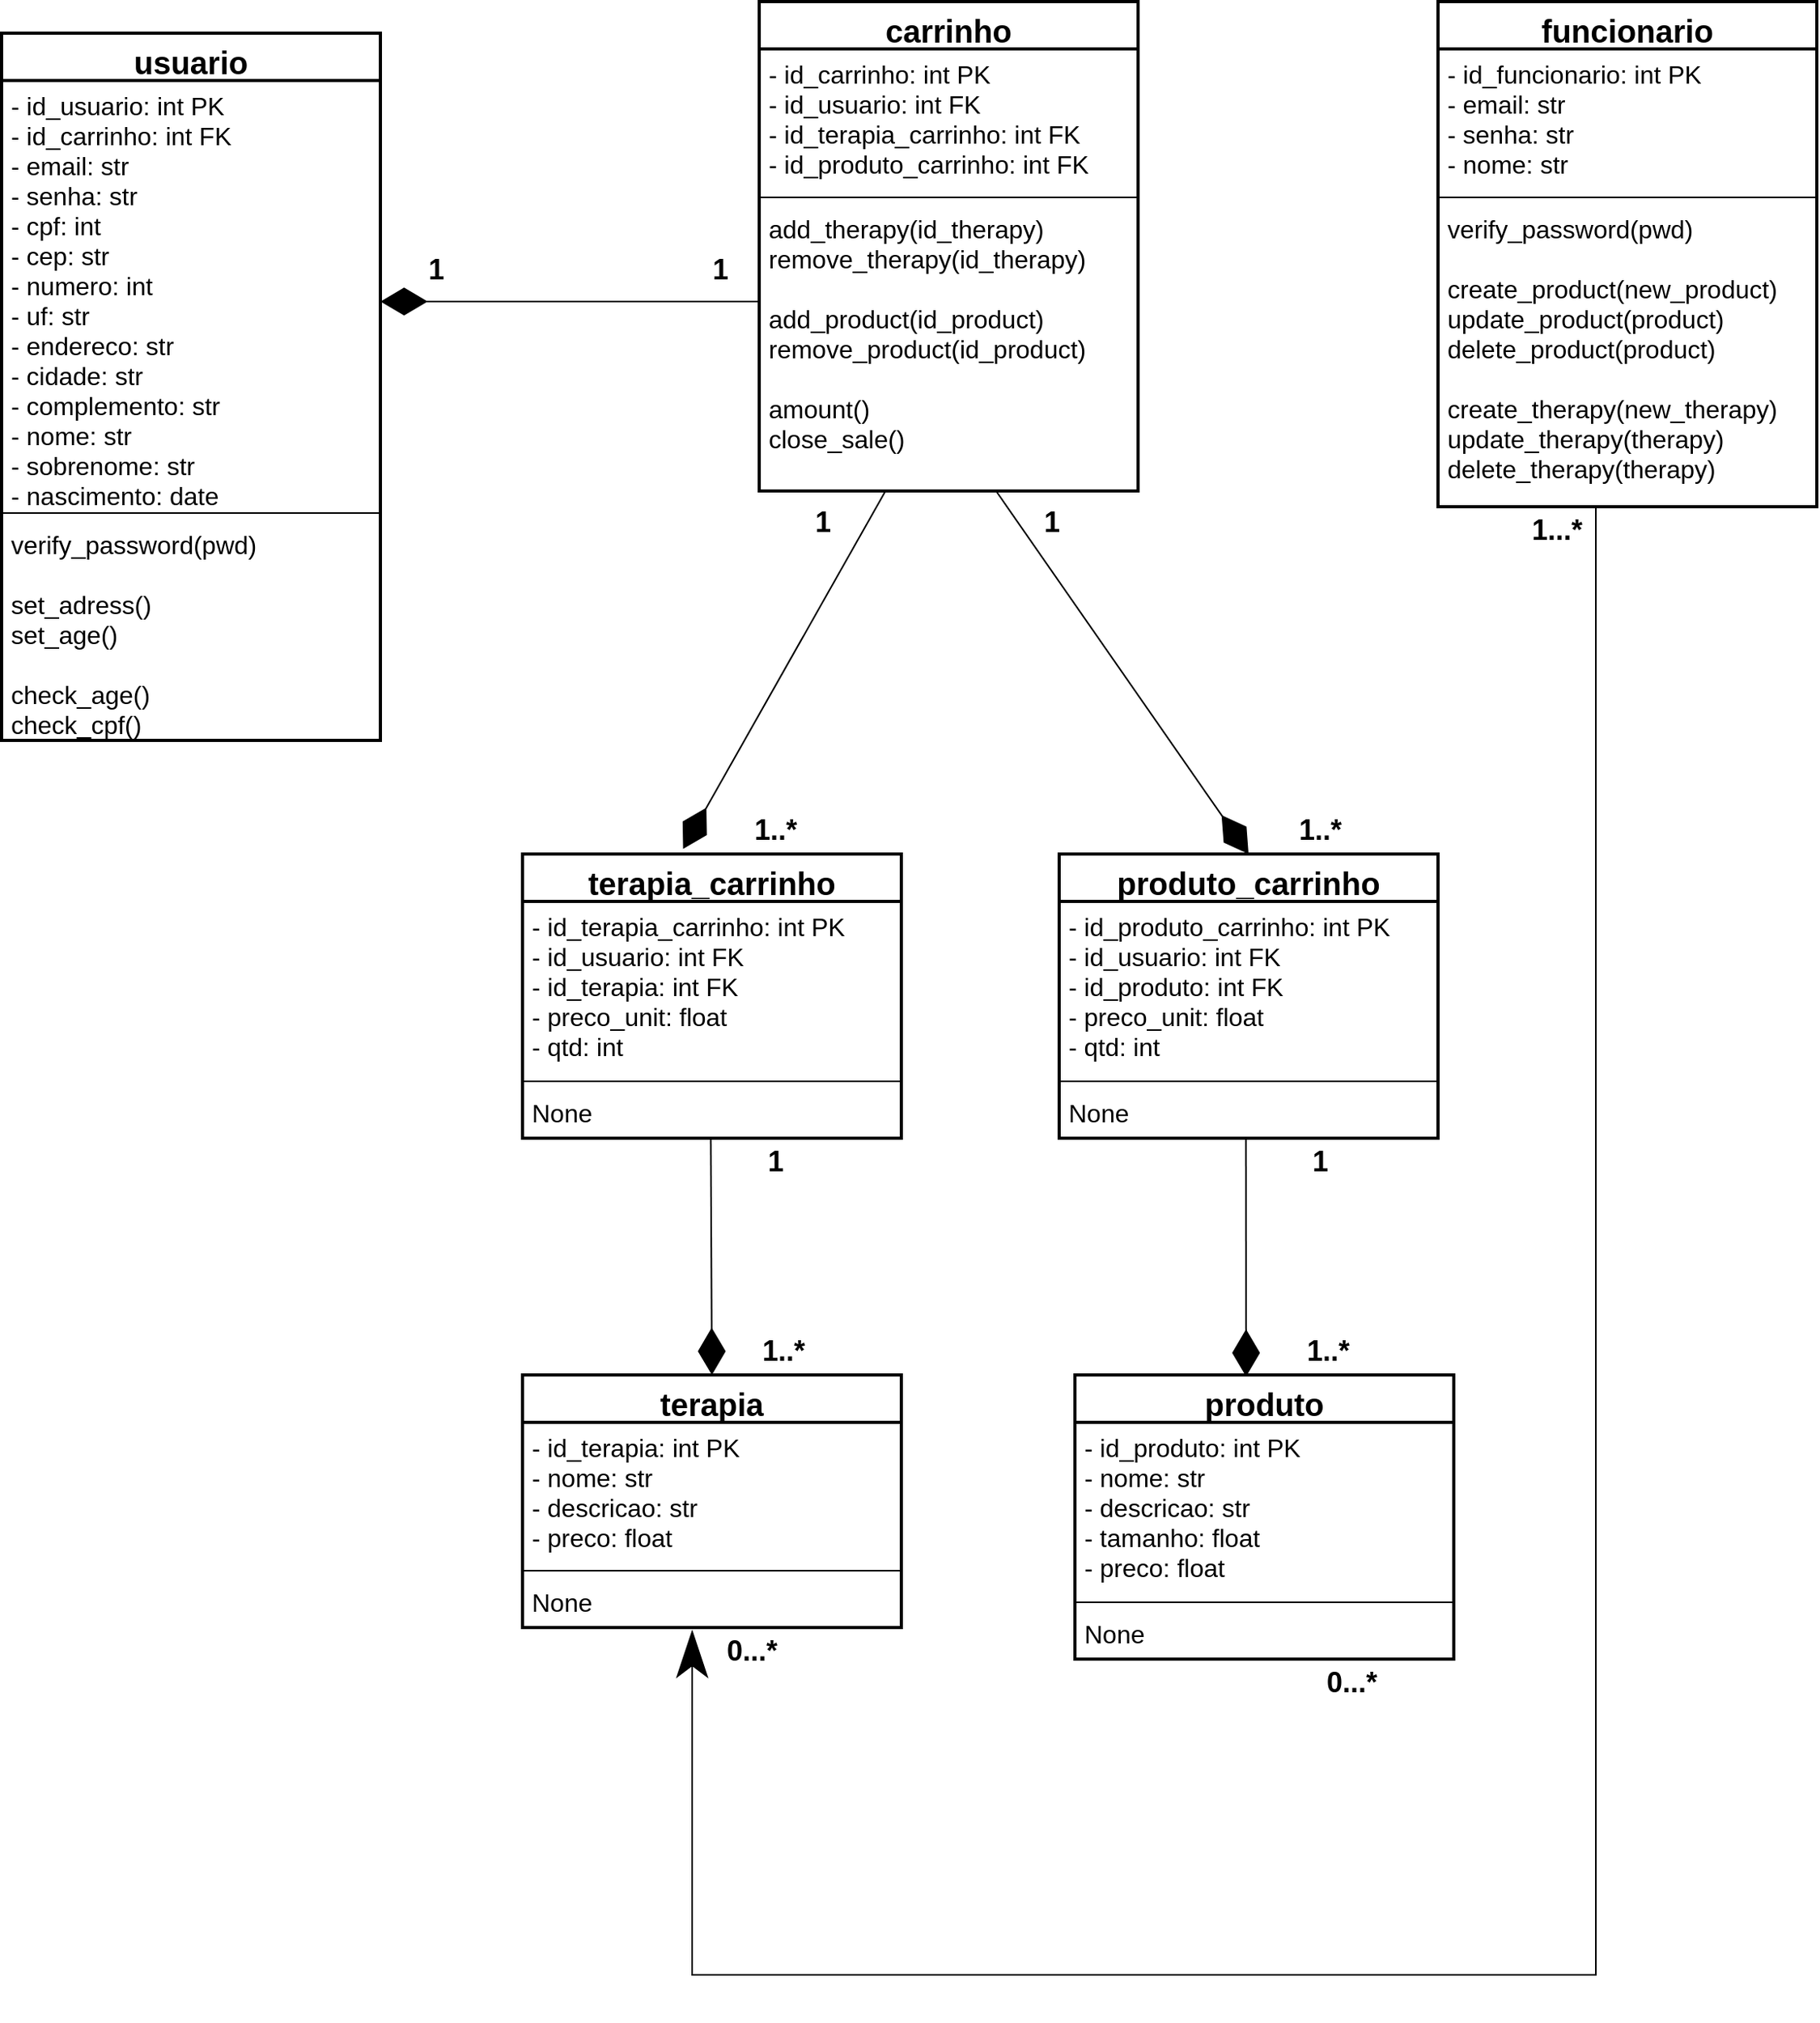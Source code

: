 <mxfile version="15.4.0" type="device"><diagram id="M43yr4Bylxm6SLU-yvdH" name="Page-1"><mxGraphModel dx="1590" dy="1916" grid="1" gridSize="10" guides="1" tooltips="1" connect="1" arrows="1" fold="1" page="1" pageScale="1" pageWidth="850" pageHeight="1100" math="0" shadow="0"><root><mxCell id="0"/><mxCell id="1" parent="0"/><mxCell id="YFUlvEDpxQ-Rd0WOlQIQ-1" value="usuario" style="swimlane;fontStyle=1;align=center;verticalAlign=top;childLayout=stackLayout;horizontal=1;startSize=30;horizontalStack=0;resizeParent=1;resizeParentMax=0;resizeLast=0;collapsible=1;marginBottom=0;strokeWidth=2;fontSize=20;" parent="1" vertex="1"><mxGeometry x="50" y="-870" width="240" height="448" as="geometry"/></mxCell><mxCell id="YFUlvEDpxQ-Rd0WOlQIQ-2" value="- id_usuario: int PK&#10;- id_carrinho: int FK&#10;- email: str&#10;- senha: str&#10;- cpf: int&#10;- cep: str&#10;- numero: int&#10;- uf: str&#10;- endereco: str&#10;- cidade: str&#10;- complemento: str&#10;- nome: str&#10;- sobrenome: str&#10;- nascimento: date&#10;- idade: int" style="text;strokeColor=none;fillColor=none;align=left;verticalAlign=top;spacingLeft=4;spacingRight=4;overflow=hidden;rotatable=0;points=[[0,0.5],[1,0.5]];portConstraint=eastwest;fontSize=16;" parent="YFUlvEDpxQ-Rd0WOlQIQ-1" vertex="1"><mxGeometry y="30" width="240" height="270" as="geometry"/></mxCell><mxCell id="YFUlvEDpxQ-Rd0WOlQIQ-3" value="" style="line;strokeWidth=1;fillColor=none;align=left;verticalAlign=middle;spacingTop=-1;spacingLeft=3;spacingRight=3;rotatable=0;labelPosition=right;points=[];portConstraint=eastwest;" parent="YFUlvEDpxQ-Rd0WOlQIQ-1" vertex="1"><mxGeometry y="300" width="240" height="8" as="geometry"/></mxCell><mxCell id="YFUlvEDpxQ-Rd0WOlQIQ-4" value="verify_password(pwd)&#10;&#10;set_adress()&#10;set_age()&#10;&#10;check_age()&#10;check_cpf()" style="text;strokeColor=none;fillColor=none;align=left;verticalAlign=top;spacingLeft=4;spacingRight=4;overflow=hidden;rotatable=0;points=[[0,0.5],[1,0.5]];portConstraint=eastwest;fontSize=16;" parent="YFUlvEDpxQ-Rd0WOlQIQ-1" vertex="1"><mxGeometry y="308" width="240" height="140" as="geometry"/></mxCell><mxCell id="YFUlvEDpxQ-Rd0WOlQIQ-5" value="produto" style="swimlane;fontStyle=1;align=center;verticalAlign=top;childLayout=stackLayout;horizontal=1;startSize=30;horizontalStack=0;resizeParent=1;resizeParentMax=0;resizeLast=0;collapsible=1;marginBottom=0;strokeWidth=2;fontSize=20;" parent="1" vertex="1"><mxGeometry x="730" y="-20" width="240" height="180" as="geometry"/></mxCell><mxCell id="YFUlvEDpxQ-Rd0WOlQIQ-6" value="- id_produto: int PK&#10;- nome: str&#10;- descricao: str&#10;- tamanho: float&#10;- preco: float" style="text;strokeColor=none;fillColor=none;align=left;verticalAlign=top;spacingLeft=4;spacingRight=4;overflow=hidden;rotatable=0;points=[[0,0.5],[1,0.5]];portConstraint=eastwest;fontSize=16;" parent="YFUlvEDpxQ-Rd0WOlQIQ-5" vertex="1"><mxGeometry y="30" width="240" height="110" as="geometry"/></mxCell><mxCell id="YFUlvEDpxQ-Rd0WOlQIQ-7" value="" style="line;strokeWidth=1;fillColor=none;align=left;verticalAlign=middle;spacingTop=-1;spacingLeft=3;spacingRight=3;rotatable=0;labelPosition=right;points=[];portConstraint=eastwest;" parent="YFUlvEDpxQ-Rd0WOlQIQ-5" vertex="1"><mxGeometry y="140" width="240" height="8" as="geometry"/></mxCell><mxCell id="YFUlvEDpxQ-Rd0WOlQIQ-8" value="None" style="text;strokeColor=none;fillColor=none;align=left;verticalAlign=top;spacingLeft=4;spacingRight=4;overflow=hidden;rotatable=0;points=[[0,0.5],[1,0.5]];portConstraint=eastwest;fontSize=16;" parent="YFUlvEDpxQ-Rd0WOlQIQ-5" vertex="1"><mxGeometry y="148" width="240" height="32" as="geometry"/></mxCell><mxCell id="YFUlvEDpxQ-Rd0WOlQIQ-9" style="rounded=0;jumpSize=6;orthogonalLoop=1;jettySize=auto;html=1;entryX=0.5;entryY=0;entryDx=0;entryDy=0;fontSize=11;startArrow=none;startFill=0;endArrow=diamondThin;endFill=1;endSize=27;targetPerimeterSpacing=0;strokeColor=#000000;strokeWidth=1;verticalAlign=middle;sourcePerimeterSpacing=0;exitX=0.497;exitY=1;exitDx=0;exitDy=0;exitPerimeter=0;" parent="1" source="YFUlvEDpxQ-Rd0WOlQIQ-21" target="YFUlvEDpxQ-Rd0WOlQIQ-10" edge="1"><mxGeometry relative="1" as="geometry"><mxPoint x="500" y="-190" as="sourcePoint"/></mxGeometry></mxCell><mxCell id="YFUlvEDpxQ-Rd0WOlQIQ-10" value="terapia" style="swimlane;fontStyle=1;align=center;verticalAlign=top;childLayout=stackLayout;horizontal=1;startSize=30;horizontalStack=0;resizeParent=1;resizeParentMax=0;resizeLast=0;collapsible=1;marginBottom=0;strokeWidth=2;fontSize=20;" parent="1" vertex="1"><mxGeometry x="380" y="-20" width="240" height="160" as="geometry"/></mxCell><mxCell id="YFUlvEDpxQ-Rd0WOlQIQ-11" value="- id_terapia: int PK&#10;- nome: str&#10;- descricao: str&#10;- preco: float&#10;" style="text;strokeColor=none;fillColor=none;align=left;verticalAlign=top;spacingLeft=4;spacingRight=4;overflow=hidden;rotatable=0;points=[[0,0.5],[1,0.5]];portConstraint=eastwest;fontSize=16;" parent="YFUlvEDpxQ-Rd0WOlQIQ-10" vertex="1"><mxGeometry y="30" width="240" height="90" as="geometry"/></mxCell><mxCell id="YFUlvEDpxQ-Rd0WOlQIQ-12" value="" style="line;strokeWidth=1;fillColor=none;align=left;verticalAlign=middle;spacingTop=-1;spacingLeft=3;spacingRight=3;rotatable=0;labelPosition=right;points=[];portConstraint=eastwest;" parent="YFUlvEDpxQ-Rd0WOlQIQ-10" vertex="1"><mxGeometry y="120" width="240" height="8" as="geometry"/></mxCell><mxCell id="YFUlvEDpxQ-Rd0WOlQIQ-13" value="None" style="text;strokeColor=none;fillColor=none;align=left;verticalAlign=top;spacingLeft=4;spacingRight=4;overflow=hidden;rotatable=0;points=[[0,0.5],[1,0.5]];portConstraint=eastwest;fontSize=16;" parent="YFUlvEDpxQ-Rd0WOlQIQ-10" vertex="1"><mxGeometry y="128" width="240" height="32" as="geometry"/></mxCell><mxCell id="YFUlvEDpxQ-Rd0WOlQIQ-14" value="carrinho" style="swimlane;fontStyle=1;align=center;verticalAlign=top;childLayout=stackLayout;horizontal=1;startSize=30;horizontalStack=0;resizeParent=1;resizeParentMax=0;resizeLast=0;collapsible=1;marginBottom=0;strokeWidth=2;fontSize=20;" parent="1" vertex="1"><mxGeometry x="530" y="-890" width="240" height="310" as="geometry"><mxRectangle x="530" y="-890" width="110" height="30" as="alternateBounds"/></mxGeometry></mxCell><mxCell id="YFUlvEDpxQ-Rd0WOlQIQ-15" value="- id_carrinho: int PK&#10;- id_usuario: int FK&#10;- id_terapia_carrinho: int FK&#10;- id_produto_carrinho: int FK" style="text;strokeColor=none;fillColor=none;align=left;verticalAlign=top;spacingLeft=4;spacingRight=4;overflow=hidden;rotatable=0;points=[[0,0.5],[1,0.5]];portConstraint=eastwest;fontSize=16;" parent="YFUlvEDpxQ-Rd0WOlQIQ-14" vertex="1"><mxGeometry y="30" width="240" height="90" as="geometry"/></mxCell><mxCell id="YFUlvEDpxQ-Rd0WOlQIQ-16" value="" style="line;strokeWidth=1;fillColor=none;align=left;verticalAlign=middle;spacingTop=-1;spacingLeft=3;spacingRight=3;rotatable=0;labelPosition=right;points=[];portConstraint=eastwest;" parent="YFUlvEDpxQ-Rd0WOlQIQ-14" vertex="1"><mxGeometry y="120" width="240" height="8" as="geometry"/></mxCell><mxCell id="YFUlvEDpxQ-Rd0WOlQIQ-17" value="add_therapy(id_therapy)&#10;remove_therapy(id_therapy)&#10;&#10;add_product(id_product)&#10;remove_product(id_product)&#10;&#10;amount()&#10;close_sale()" style="text;strokeColor=none;fillColor=none;align=left;verticalAlign=top;spacingLeft=4;spacingRight=4;overflow=hidden;rotatable=0;points=[[0,0.5],[1,0.5]];portConstraint=eastwest;fontSize=16;" parent="YFUlvEDpxQ-Rd0WOlQIQ-14" vertex="1"><mxGeometry y="128" width="240" height="182" as="geometry"/></mxCell><mxCell id="YFUlvEDpxQ-Rd0WOlQIQ-18" value="terapia_carrinho" style="swimlane;fontStyle=1;align=center;verticalAlign=top;childLayout=stackLayout;horizontal=1;startSize=30;horizontalStack=0;resizeParent=1;resizeParentMax=0;resizeLast=0;collapsible=1;marginBottom=0;strokeWidth=2;fontSize=20;" parent="1" vertex="1"><mxGeometry x="380" y="-350" width="240" height="180" as="geometry"/></mxCell><mxCell id="YFUlvEDpxQ-Rd0WOlQIQ-19" value="- id_terapia_carrinho: int PK&#10;- id_usuario: int FK&#10;- id_terapia: int FK&#10;- preco_unit: float&#10;- qtd: int&#10;" style="text;strokeColor=none;fillColor=none;align=left;verticalAlign=top;spacingLeft=4;spacingRight=4;overflow=hidden;rotatable=0;points=[[0,0.5],[1,0.5]];portConstraint=eastwest;fontSize=16;" parent="YFUlvEDpxQ-Rd0WOlQIQ-18" vertex="1"><mxGeometry y="30" width="240" height="110" as="geometry"/></mxCell><mxCell id="YFUlvEDpxQ-Rd0WOlQIQ-20" value="" style="line;strokeWidth=1;fillColor=none;align=left;verticalAlign=middle;spacingTop=-1;spacingLeft=3;spacingRight=3;rotatable=0;labelPosition=right;points=[];portConstraint=eastwest;" parent="YFUlvEDpxQ-Rd0WOlQIQ-18" vertex="1"><mxGeometry y="140" width="240" height="8" as="geometry"/></mxCell><mxCell id="YFUlvEDpxQ-Rd0WOlQIQ-21" value="None" style="text;strokeColor=none;fillColor=none;align=left;verticalAlign=top;spacingLeft=4;spacingRight=4;overflow=hidden;rotatable=0;points=[[0,0.5],[1,0.5]];portConstraint=eastwest;fontSize=16;" parent="YFUlvEDpxQ-Rd0WOlQIQ-18" vertex="1"><mxGeometry y="148" width="240" height="32" as="geometry"/></mxCell><mxCell id="YFUlvEDpxQ-Rd0WOlQIQ-22" value="produto_carrinho" style="swimlane;fontStyle=1;align=center;verticalAlign=top;childLayout=stackLayout;horizontal=1;startSize=30;horizontalStack=0;resizeParent=1;resizeParentMax=0;resizeLast=0;collapsible=1;marginBottom=0;strokeWidth=2;fontSize=20;" parent="1" vertex="1"><mxGeometry x="720" y="-350" width="240" height="180" as="geometry"/></mxCell><mxCell id="YFUlvEDpxQ-Rd0WOlQIQ-23" value="- id_produto_carrinho: int PK&#10;- id_usuario: int FK&#10;- id_produto: int FK&#10;- preco_unit: float&#10;- qtd: int" style="text;strokeColor=none;fillColor=none;align=left;verticalAlign=top;spacingLeft=4;spacingRight=4;overflow=hidden;rotatable=0;points=[[0,0.5],[1,0.5]];portConstraint=eastwest;fontSize=16;" parent="YFUlvEDpxQ-Rd0WOlQIQ-22" vertex="1"><mxGeometry y="30" width="240" height="110" as="geometry"/></mxCell><mxCell id="YFUlvEDpxQ-Rd0WOlQIQ-24" value="" style="line;strokeWidth=1;fillColor=none;align=left;verticalAlign=middle;spacingTop=-1;spacingLeft=3;spacingRight=3;rotatable=0;labelPosition=right;points=[];portConstraint=eastwest;" parent="YFUlvEDpxQ-Rd0WOlQIQ-22" vertex="1"><mxGeometry y="140" width="240" height="8" as="geometry"/></mxCell><mxCell id="YFUlvEDpxQ-Rd0WOlQIQ-25" value="None" style="text;strokeColor=none;fillColor=none;align=left;verticalAlign=top;spacingLeft=4;spacingRight=4;overflow=hidden;rotatable=0;points=[[0,0.5],[1,0.5]];portConstraint=eastwest;fontSize=16;" parent="YFUlvEDpxQ-Rd0WOlQIQ-22" vertex="1"><mxGeometry y="148" width="240" height="32" as="geometry"/></mxCell><mxCell id="YFUlvEDpxQ-Rd0WOlQIQ-26" style="edgeStyle=orthogonalEdgeStyle;rounded=0;orthogonalLoop=1;jettySize=auto;html=1;exitX=0;exitY=0.5;exitDx=0;exitDy=0;endArrow=diamondThin;endFill=1;endSize=27;" parent="1" source="YFUlvEDpxQ-Rd0WOlQIQ-17" edge="1"><mxGeometry relative="1" as="geometry"><mxPoint x="290" y="-700" as="targetPoint"/><Array as="points"><mxPoint x="530" y="-700"/></Array></mxGeometry></mxCell><mxCell id="YFUlvEDpxQ-Rd0WOlQIQ-27" value="&lt;span&gt;&lt;font style=&quot;font-size: 18px&quot;&gt;1&lt;/font&gt;&lt;/span&gt;" style="text;html=1;align=center;verticalAlign=middle;resizable=0;points=[];autosize=1;strokeColor=none;fillColor=none;fontStyle=1" parent="1" vertex="1"><mxGeometry x="310" y="-730" width="30" height="20" as="geometry"/></mxCell><mxCell id="YFUlvEDpxQ-Rd0WOlQIQ-28" value="&lt;span&gt;&lt;font style=&quot;font-size: 18px&quot;&gt;1&lt;/font&gt;&lt;/span&gt;" style="text;html=1;align=center;verticalAlign=middle;resizable=0;points=[];autosize=1;strokeColor=none;fillColor=none;fontStyle=1" parent="1" vertex="1"><mxGeometry x="490" y="-730" width="30" height="20" as="geometry"/></mxCell><mxCell id="YFUlvEDpxQ-Rd0WOlQIQ-29" style="rounded=0;jumpSize=6;orthogonalLoop=1;jettySize=auto;html=1;entryX=0.408;entryY=0.006;entryDx=0;entryDy=0;fontSize=11;startArrow=none;startFill=0;endArrow=diamondThin;endFill=1;endSize=27;targetPerimeterSpacing=0;strokeColor=#000000;strokeWidth=1;verticalAlign=middle;sourcePerimeterSpacing=0;entryPerimeter=0;exitX=0.493;exitY=1;exitDx=0;exitDy=0;exitPerimeter=0;" parent="1" source="YFUlvEDpxQ-Rd0WOlQIQ-25" edge="1"><mxGeometry relative="1" as="geometry"><mxPoint x="841.58" y="-210" as="sourcePoint"/><mxPoint x="838.42" y="-19.04" as="targetPoint"/></mxGeometry></mxCell><mxCell id="YFUlvEDpxQ-Rd0WOlQIQ-30" style="rounded=0;jumpSize=6;orthogonalLoop=1;jettySize=auto;html=1;entryX=0.424;entryY=-0.018;entryDx=0;entryDy=0;fontSize=11;startArrow=none;startFill=0;endArrow=diamondThin;endFill=1;endSize=27;targetPerimeterSpacing=0;strokeColor=#000000;strokeWidth=1;verticalAlign=middle;sourcePerimeterSpacing=0;exitX=0.496;exitY=1.098;exitDx=0;exitDy=0;exitPerimeter=0;entryPerimeter=0;" parent="1" target="YFUlvEDpxQ-Rd0WOlQIQ-18" edge="1"><mxGeometry relative="1" as="geometry"><mxPoint x="610" y="-580.004" as="sourcePoint"/><mxPoint x="610.96" y="-393.14" as="targetPoint"/></mxGeometry></mxCell><mxCell id="YFUlvEDpxQ-Rd0WOlQIQ-31" style="rounded=0;jumpSize=6;orthogonalLoop=1;jettySize=auto;html=1;entryX=0.5;entryY=0;entryDx=0;entryDy=0;fontSize=11;startArrow=none;startFill=0;endArrow=diamondThin;endFill=1;endSize=27;targetPerimeterSpacing=0;strokeColor=#000000;strokeWidth=1;verticalAlign=middle;sourcePerimeterSpacing=0;exitX=0.496;exitY=1.098;exitDx=0;exitDy=0;exitPerimeter=0;" parent="1" target="YFUlvEDpxQ-Rd0WOlQIQ-22" edge="1"><mxGeometry relative="1" as="geometry"><mxPoint x="680" y="-580.004" as="sourcePoint"/><mxPoint x="680.96" y="-393.14" as="targetPoint"/></mxGeometry></mxCell><mxCell id="YFUlvEDpxQ-Rd0WOlQIQ-32" style="rounded=0;jumpSize=6;orthogonalLoop=1;jettySize=auto;html=1;fontSize=11;startArrow=none;startFill=0;endArrow=classicThin;endFill=1;endSize=27;targetPerimeterSpacing=0;strokeColor=#000000;strokeWidth=1;verticalAlign=middle;sourcePerimeterSpacing=0;exitX=0.496;exitY=1.098;exitDx=0;exitDy=0;exitPerimeter=0;edgeStyle=orthogonalEdgeStyle;entryX=0.448;entryY=1.054;entryDx=0;entryDy=0;entryPerimeter=0;" parent="1" target="YFUlvEDpxQ-Rd0WOlQIQ-13" edge="1"><mxGeometry relative="1" as="geometry"><mxPoint x="1050" y="-570.004" as="sourcePoint"/><mxPoint x="480" y="350" as="targetPoint"/><Array as="points"><mxPoint x="1060" y="-570"/><mxPoint x="1060" y="360"/><mxPoint x="487" y="360"/></Array></mxGeometry></mxCell><mxCell id="YFUlvEDpxQ-Rd0WOlQIQ-34" value="&lt;span style=&quot;font-size: 18px;&quot;&gt;1...*&lt;/span&gt;" style="text;html=1;align=center;verticalAlign=middle;resizable=0;points=[];autosize=1;strokeColor=none;fillColor=none;fontSize=18;fontStyle=1" parent="1" vertex="1"><mxGeometry x="1010" y="-570" width="50" height="30" as="geometry"/></mxCell><mxCell id="YFUlvEDpxQ-Rd0WOlQIQ-35" value="0...*" style="text;html=1;align=center;verticalAlign=middle;resizable=0;points=[];autosize=1;strokeColor=none;fillColor=none;fontSize=18;fontStyle=1" parent="1" vertex="1"><mxGeometry x="880" y="160" width="50" height="30" as="geometry"/></mxCell><mxCell id="YFUlvEDpxQ-Rd0WOlQIQ-36" value="0...*" style="text;html=1;align=center;verticalAlign=middle;resizable=0;points=[];autosize=1;strokeColor=none;fillColor=none;fontSize=18;fontStyle=1" parent="1" vertex="1"><mxGeometry x="500" y="140" width="50" height="30" as="geometry"/></mxCell><mxCell id="YFUlvEDpxQ-Rd0WOlQIQ-37" value="1..*" style="text;html=1;align=center;verticalAlign=middle;resizable=0;points=[];autosize=1;strokeColor=none;fillColor=none;fontSize=18;fontStyle=1" parent="1" vertex="1"><mxGeometry x="525" y="-50" width="40" height="30" as="geometry"/></mxCell><mxCell id="YFUlvEDpxQ-Rd0WOlQIQ-38" value="1" style="text;html=1;align=center;verticalAlign=middle;resizable=0;points=[];autosize=1;strokeColor=none;fillColor=none;fontSize=18;fontStyle=1" parent="1" vertex="1"><mxGeometry x="525" y="-170" width="30" height="30" as="geometry"/></mxCell><mxCell id="YFUlvEDpxQ-Rd0WOlQIQ-39" value="1" style="text;html=1;align=center;verticalAlign=middle;resizable=0;points=[];autosize=1;strokeColor=none;fillColor=none;fontSize=18;fontStyle=1" parent="1" vertex="1"><mxGeometry x="870" y="-170" width="30" height="30" as="geometry"/></mxCell><mxCell id="YFUlvEDpxQ-Rd0WOlQIQ-40" value="1..*" style="text;html=1;align=center;verticalAlign=middle;resizable=0;points=[];autosize=1;strokeColor=none;fillColor=none;fontSize=18;fontStyle=1" parent="1" vertex="1"><mxGeometry x="870" y="-50" width="40" height="30" as="geometry"/></mxCell><mxCell id="YFUlvEDpxQ-Rd0WOlQIQ-41" value="1" style="text;html=1;align=center;verticalAlign=middle;resizable=0;points=[];autosize=1;strokeColor=none;fillColor=none;fontSize=18;fontStyle=1" parent="1" vertex="1"><mxGeometry x="555" y="-575" width="30" height="30" as="geometry"/></mxCell><mxCell id="YFUlvEDpxQ-Rd0WOlQIQ-42" value="1" style="text;html=1;align=center;verticalAlign=middle;resizable=0;points=[];autosize=1;strokeColor=none;fillColor=none;fontSize=18;fontStyle=1" parent="1" vertex="1"><mxGeometry x="700" y="-575" width="30" height="30" as="geometry"/></mxCell><mxCell id="YFUlvEDpxQ-Rd0WOlQIQ-43" value="1..*" style="text;html=1;align=center;verticalAlign=middle;resizable=0;points=[];autosize=1;strokeColor=none;fillColor=none;fontSize=18;fontStyle=1" parent="1" vertex="1"><mxGeometry x="520" y="-380" width="40" height="30" as="geometry"/></mxCell><mxCell id="YFUlvEDpxQ-Rd0WOlQIQ-44" value="1..*" style="text;html=1;align=center;verticalAlign=middle;resizable=0;points=[];autosize=1;strokeColor=none;fillColor=none;fontSize=18;fontStyle=1" parent="1" vertex="1"><mxGeometry x="865" y="-380" width="40" height="30" as="geometry"/></mxCell><mxCell id="YFUlvEDpxQ-Rd0WOlQIQ-45" value="funcionario" style="swimlane;fontStyle=1;align=center;verticalAlign=top;childLayout=stackLayout;horizontal=1;startSize=30;horizontalStack=0;resizeParent=1;resizeParentMax=0;resizeLast=0;collapsible=1;marginBottom=0;strokeWidth=2;fontSize=20;" parent="1" vertex="1"><mxGeometry x="960" y="-890" width="240" height="320" as="geometry"><mxRectangle x="410" y="290" width="140" height="30" as="alternateBounds"/></mxGeometry></mxCell><mxCell id="YFUlvEDpxQ-Rd0WOlQIQ-46" value="- id_funcionario: int PK&#10;- email: str&#10;- senha: str&#10;- nome: str" style="text;strokeColor=none;fillColor=none;align=left;verticalAlign=top;spacingLeft=4;spacingRight=4;overflow=hidden;rotatable=0;points=[[0,0.5],[1,0.5]];portConstraint=eastwest;fontSize=16;" parent="YFUlvEDpxQ-Rd0WOlQIQ-45" vertex="1"><mxGeometry y="30" width="240" height="90" as="geometry"/></mxCell><mxCell id="YFUlvEDpxQ-Rd0WOlQIQ-47" value="" style="line;strokeWidth=1;fillColor=none;align=left;verticalAlign=middle;spacingTop=-1;spacingLeft=3;spacingRight=3;rotatable=0;labelPosition=right;points=[];portConstraint=eastwest;" parent="YFUlvEDpxQ-Rd0WOlQIQ-45" vertex="1"><mxGeometry y="120" width="240" height="8" as="geometry"/></mxCell><mxCell id="YFUlvEDpxQ-Rd0WOlQIQ-48" value="verify_password(pwd)&#10;&#10;create_product(new_product)&#10;update_product(product)&#10;delete_product(product)&#10;&#10;create_therapy(new_therapy)&#10;update_therapy(therapy)&#10;delete_therapy(therapy)&#10;&#10;" style="text;strokeColor=none;fillColor=none;align=left;verticalAlign=top;spacingLeft=4;spacingRight=4;overflow=hidden;rotatable=0;points=[[0,0.5],[1,0.5]];portConstraint=eastwest;fontSize=16;" parent="YFUlvEDpxQ-Rd0WOlQIQ-45" vertex="1"><mxGeometry y="128" width="240" height="192" as="geometry"/></mxCell></root></mxGraphModel></diagram></mxfile>